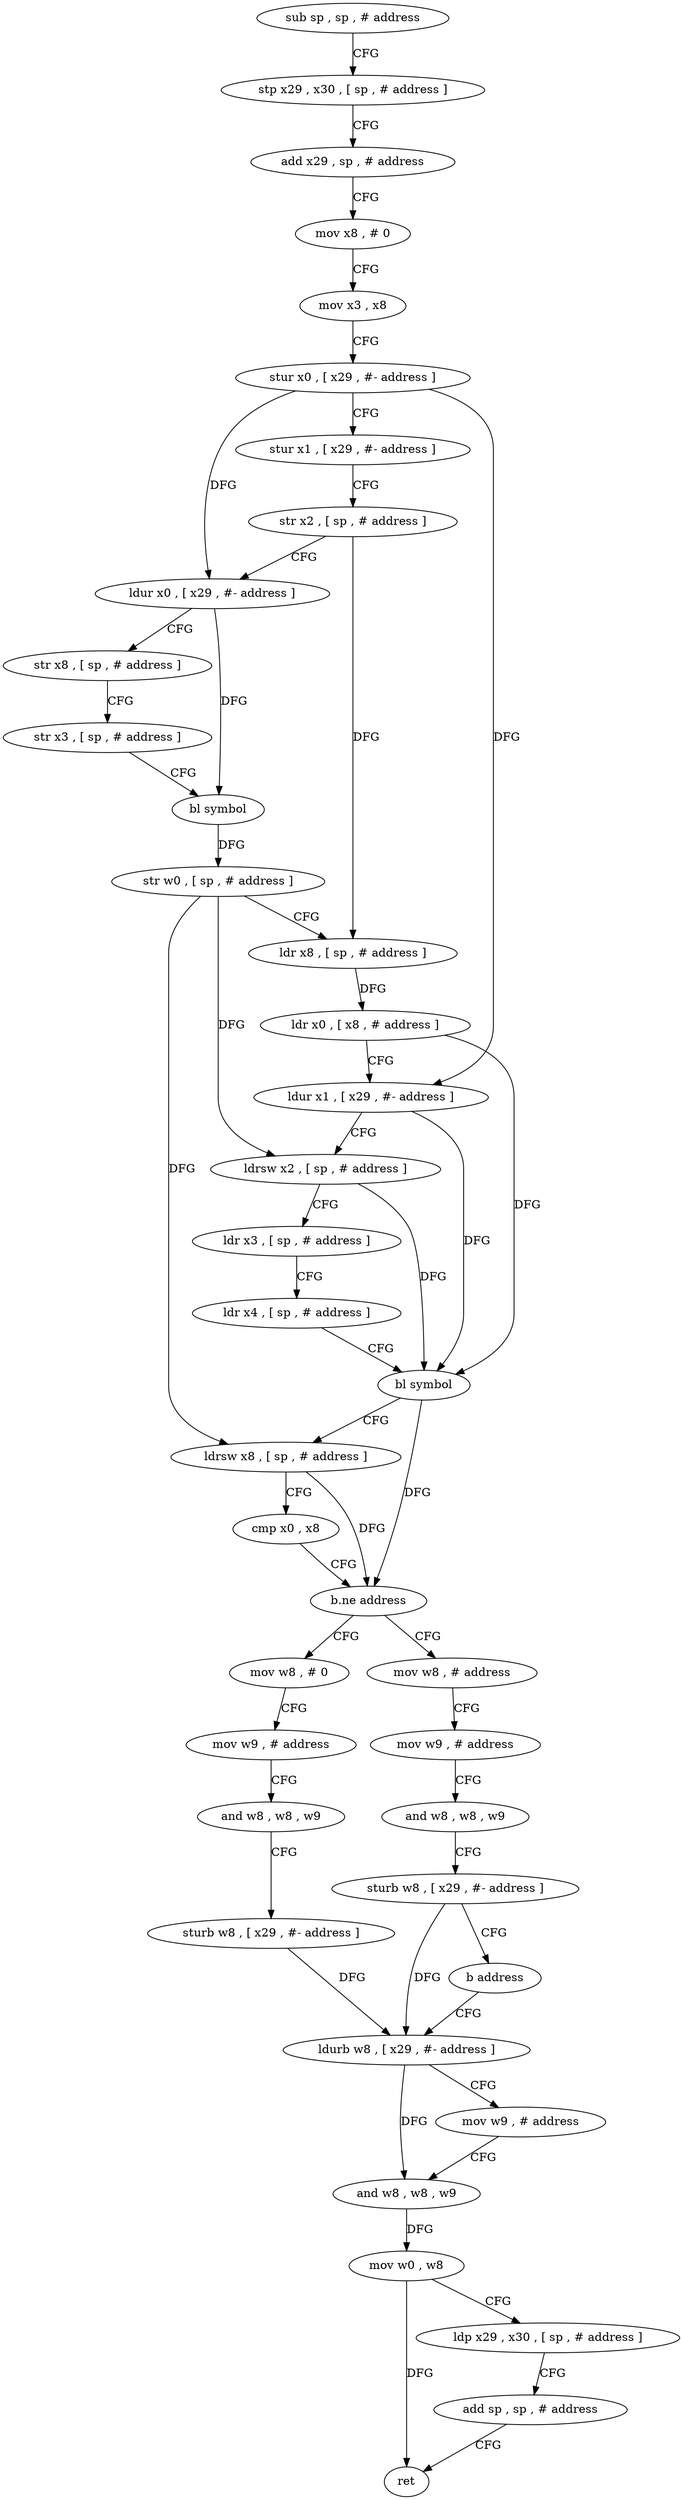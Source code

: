 digraph "func" {
"4222576" [label = "sub sp , sp , # address" ]
"4222580" [label = "stp x29 , x30 , [ sp , # address ]" ]
"4222584" [label = "add x29 , sp , # address" ]
"4222588" [label = "mov x8 , # 0" ]
"4222592" [label = "mov x3 , x8" ]
"4222596" [label = "stur x0 , [ x29 , #- address ]" ]
"4222600" [label = "stur x1 , [ x29 , #- address ]" ]
"4222604" [label = "str x2 , [ sp , # address ]" ]
"4222608" [label = "ldur x0 , [ x29 , #- address ]" ]
"4222612" [label = "str x8 , [ sp , # address ]" ]
"4222616" [label = "str x3 , [ sp , # address ]" ]
"4222620" [label = "bl symbol" ]
"4222624" [label = "str w0 , [ sp , # address ]" ]
"4222628" [label = "ldr x8 , [ sp , # address ]" ]
"4222632" [label = "ldr x0 , [ x8 , # address ]" ]
"4222636" [label = "ldur x1 , [ x29 , #- address ]" ]
"4222640" [label = "ldrsw x2 , [ sp , # address ]" ]
"4222644" [label = "ldr x3 , [ sp , # address ]" ]
"4222648" [label = "ldr x4 , [ sp , # address ]" ]
"4222652" [label = "bl symbol" ]
"4222656" [label = "ldrsw x8 , [ sp , # address ]" ]
"4222660" [label = "cmp x0 , x8" ]
"4222664" [label = "b.ne address" ]
"4222688" [label = "mov w8 , # 0" ]
"4222668" [label = "mov w8 , # address" ]
"4222692" [label = "mov w9 , # address" ]
"4222696" [label = "and w8 , w8 , w9" ]
"4222700" [label = "sturb w8 , [ x29 , #- address ]" ]
"4222704" [label = "ldurb w8 , [ x29 , #- address ]" ]
"4222672" [label = "mov w9 , # address" ]
"4222676" [label = "and w8 , w8 , w9" ]
"4222680" [label = "sturb w8 , [ x29 , #- address ]" ]
"4222684" [label = "b address" ]
"4222708" [label = "mov w9 , # address" ]
"4222712" [label = "and w8 , w8 , w9" ]
"4222716" [label = "mov w0 , w8" ]
"4222720" [label = "ldp x29 , x30 , [ sp , # address ]" ]
"4222724" [label = "add sp , sp , # address" ]
"4222728" [label = "ret" ]
"4222576" -> "4222580" [ label = "CFG" ]
"4222580" -> "4222584" [ label = "CFG" ]
"4222584" -> "4222588" [ label = "CFG" ]
"4222588" -> "4222592" [ label = "CFG" ]
"4222592" -> "4222596" [ label = "CFG" ]
"4222596" -> "4222600" [ label = "CFG" ]
"4222596" -> "4222608" [ label = "DFG" ]
"4222596" -> "4222636" [ label = "DFG" ]
"4222600" -> "4222604" [ label = "CFG" ]
"4222604" -> "4222608" [ label = "CFG" ]
"4222604" -> "4222628" [ label = "DFG" ]
"4222608" -> "4222612" [ label = "CFG" ]
"4222608" -> "4222620" [ label = "DFG" ]
"4222612" -> "4222616" [ label = "CFG" ]
"4222616" -> "4222620" [ label = "CFG" ]
"4222620" -> "4222624" [ label = "DFG" ]
"4222624" -> "4222628" [ label = "CFG" ]
"4222624" -> "4222640" [ label = "DFG" ]
"4222624" -> "4222656" [ label = "DFG" ]
"4222628" -> "4222632" [ label = "DFG" ]
"4222632" -> "4222636" [ label = "CFG" ]
"4222632" -> "4222652" [ label = "DFG" ]
"4222636" -> "4222640" [ label = "CFG" ]
"4222636" -> "4222652" [ label = "DFG" ]
"4222640" -> "4222644" [ label = "CFG" ]
"4222640" -> "4222652" [ label = "DFG" ]
"4222644" -> "4222648" [ label = "CFG" ]
"4222648" -> "4222652" [ label = "CFG" ]
"4222652" -> "4222656" [ label = "CFG" ]
"4222652" -> "4222664" [ label = "DFG" ]
"4222656" -> "4222660" [ label = "CFG" ]
"4222656" -> "4222664" [ label = "DFG" ]
"4222660" -> "4222664" [ label = "CFG" ]
"4222664" -> "4222688" [ label = "CFG" ]
"4222664" -> "4222668" [ label = "CFG" ]
"4222688" -> "4222692" [ label = "CFG" ]
"4222668" -> "4222672" [ label = "CFG" ]
"4222692" -> "4222696" [ label = "CFG" ]
"4222696" -> "4222700" [ label = "CFG" ]
"4222700" -> "4222704" [ label = "DFG" ]
"4222704" -> "4222708" [ label = "CFG" ]
"4222704" -> "4222712" [ label = "DFG" ]
"4222672" -> "4222676" [ label = "CFG" ]
"4222676" -> "4222680" [ label = "CFG" ]
"4222680" -> "4222684" [ label = "CFG" ]
"4222680" -> "4222704" [ label = "DFG" ]
"4222684" -> "4222704" [ label = "CFG" ]
"4222708" -> "4222712" [ label = "CFG" ]
"4222712" -> "4222716" [ label = "DFG" ]
"4222716" -> "4222720" [ label = "CFG" ]
"4222716" -> "4222728" [ label = "DFG" ]
"4222720" -> "4222724" [ label = "CFG" ]
"4222724" -> "4222728" [ label = "CFG" ]
}
